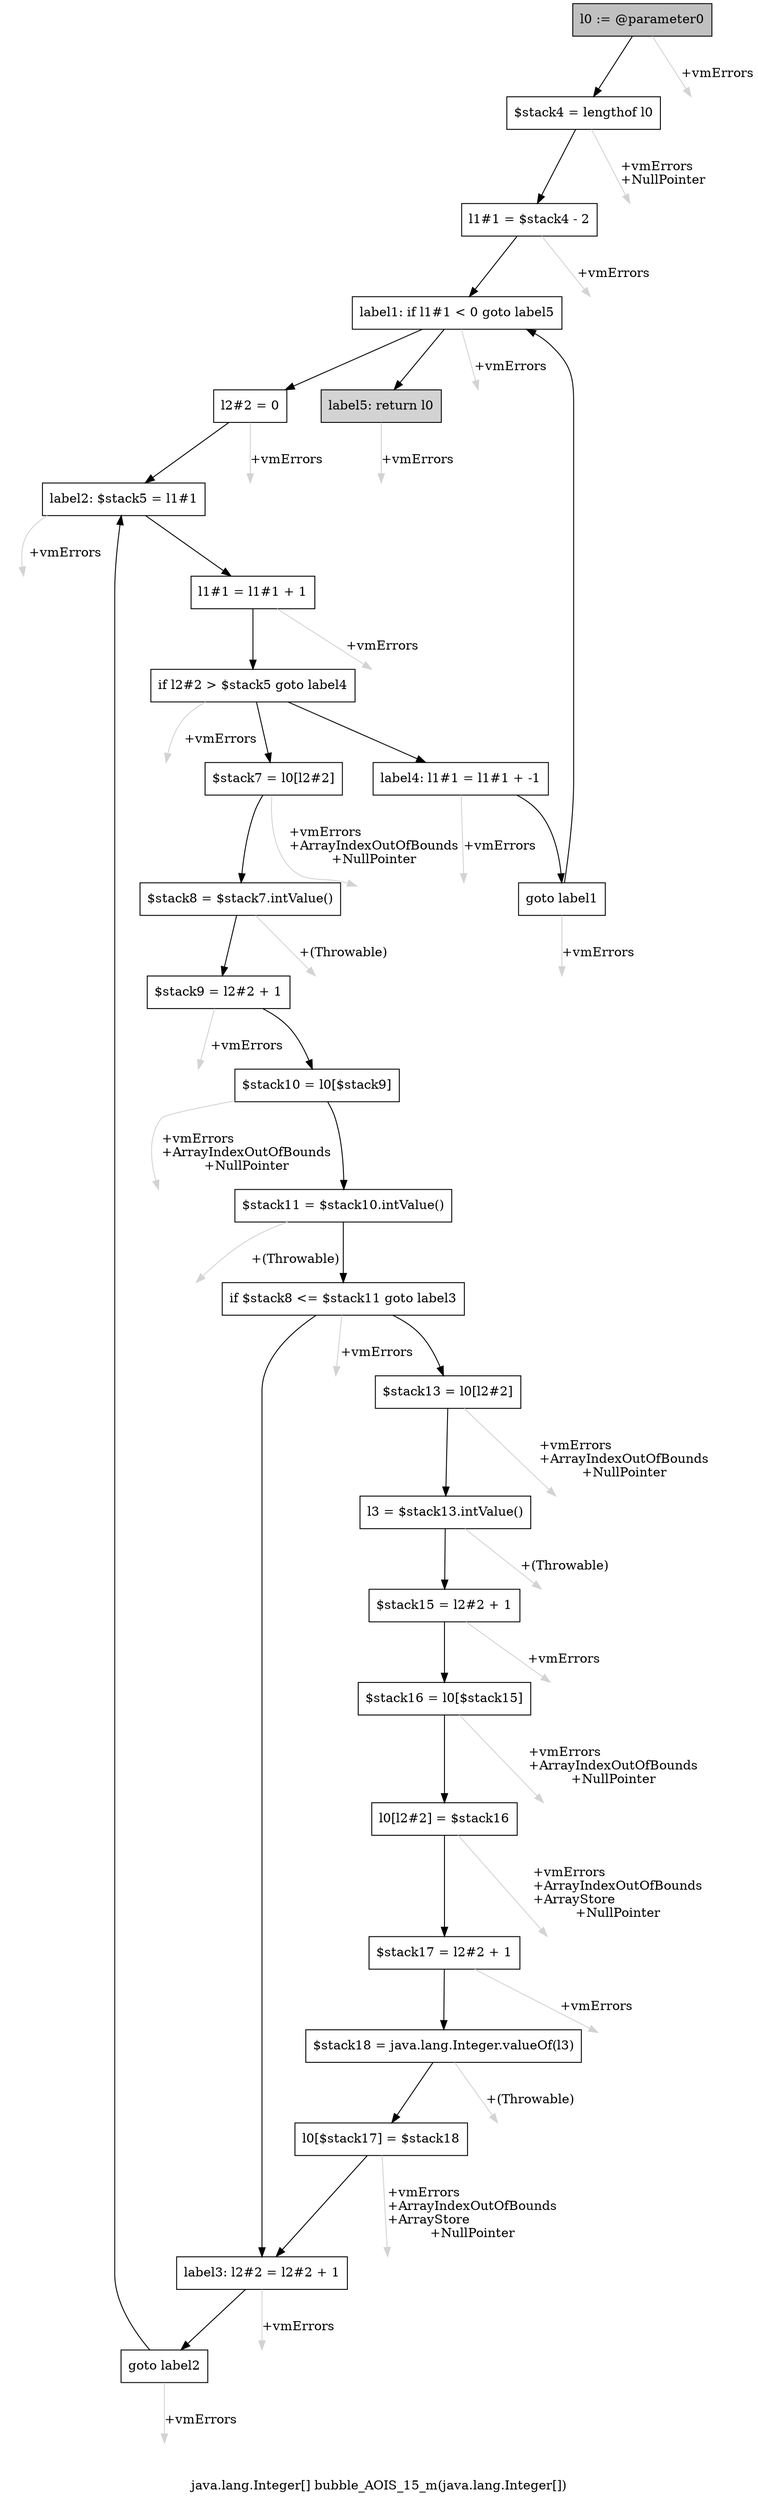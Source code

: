 digraph "java.lang.Integer[] bubble_AOIS_15_m(java.lang.Integer[])" {
    label="java.lang.Integer[] bubble_AOIS_15_m(java.lang.Integer[])";
    node [shape=box];
    "0" [style=filled,fillcolor=gray,label="l0 := @parameter0",];
    "1" [label="$stack4 = lengthof l0",];
    "0"->"1" [color=black,];
    "27" [style=invis,label="Esc",];
    "0"->"27" [color=lightgray,label="\l+vmErrors",];
    "2" [label="l1#1 = $stack4 - 2",];
    "1"->"2" [color=black,];
    "28" [style=invis,label="Esc",];
    "1"->"28" [color=lightgray,label="\l+vmErrors\l+NullPointer",];
    "3" [label="label1: if l1#1 < 0 goto label5",];
    "2"->"3" [color=black,];
    "29" [style=invis,label="Esc",];
    "2"->"29" [color=lightgray,label="\l+vmErrors",];
    "4" [label="l2#2 = 0",];
    "3"->"4" [color=black,];
    "26" [style=filled,fillcolor=lightgray,label="label5: return l0",];
    "3"->"26" [color=black,];
    "30" [style=invis,label="Esc",];
    "3"->"30" [color=lightgray,label="\l+vmErrors",];
    "5" [label="label2: $stack5 = l1#1",];
    "4"->"5" [color=black,];
    "31" [style=invis,label="Esc",];
    "4"->"31" [color=lightgray,label="\l+vmErrors",];
    "6" [label="l1#1 = l1#1 + 1",];
    "5"->"6" [color=black,];
    "32" [style=invis,label="Esc",];
    "5"->"32" [color=lightgray,label="\l+vmErrors",];
    "7" [label="if l2#2 > $stack5 goto label4",];
    "6"->"7" [color=black,];
    "33" [style=invis,label="Esc",];
    "6"->"33" [color=lightgray,label="\l+vmErrors",];
    "8" [label="$stack7 = l0[l2#2]",];
    "7"->"8" [color=black,];
    "24" [label="label4: l1#1 = l1#1 + -1",];
    "7"->"24" [color=black,];
    "34" [style=invis,label="Esc",];
    "7"->"34" [color=lightgray,label="\l+vmErrors",];
    "9" [label="$stack8 = $stack7.intValue()",];
    "8"->"9" [color=black,];
    "35" [style=invis,label="Esc",];
    "8"->"35" [color=lightgray,label="\l+vmErrors\l+ArrayIndexOutOfBounds\l+NullPointer",];
    "10" [label="$stack9 = l2#2 + 1",];
    "9"->"10" [color=black,];
    "36" [style=invis,label="Esc",];
    "9"->"36" [color=lightgray,label="\l+(Throwable)",];
    "11" [label="$stack10 = l0[$stack9]",];
    "10"->"11" [color=black,];
    "37" [style=invis,label="Esc",];
    "10"->"37" [color=lightgray,label="\l+vmErrors",];
    "12" [label="$stack11 = $stack10.intValue()",];
    "11"->"12" [color=black,];
    "38" [style=invis,label="Esc",];
    "11"->"38" [color=lightgray,label="\l+vmErrors\l+ArrayIndexOutOfBounds\l+NullPointer",];
    "13" [label="if $stack8 <= $stack11 goto label3",];
    "12"->"13" [color=black,];
    "39" [style=invis,label="Esc",];
    "12"->"39" [color=lightgray,label="\l+(Throwable)",];
    "14" [label="$stack13 = l0[l2#2]",];
    "13"->"14" [color=black,];
    "22" [label="label3: l2#2 = l2#2 + 1",];
    "13"->"22" [color=black,];
    "40" [style=invis,label="Esc",];
    "13"->"40" [color=lightgray,label="\l+vmErrors",];
    "15" [label="l3 = $stack13.intValue()",];
    "14"->"15" [color=black,];
    "41" [style=invis,label="Esc",];
    "14"->"41" [color=lightgray,label="\l+vmErrors\l+ArrayIndexOutOfBounds\l+NullPointer",];
    "16" [label="$stack15 = l2#2 + 1",];
    "15"->"16" [color=black,];
    "42" [style=invis,label="Esc",];
    "15"->"42" [color=lightgray,label="\l+(Throwable)",];
    "17" [label="$stack16 = l0[$stack15]",];
    "16"->"17" [color=black,];
    "43" [style=invis,label="Esc",];
    "16"->"43" [color=lightgray,label="\l+vmErrors",];
    "18" [label="l0[l2#2] = $stack16",];
    "17"->"18" [color=black,];
    "44" [style=invis,label="Esc",];
    "17"->"44" [color=lightgray,label="\l+vmErrors\l+ArrayIndexOutOfBounds\l+NullPointer",];
    "19" [label="$stack17 = l2#2 + 1",];
    "18"->"19" [color=black,];
    "45" [style=invis,label="Esc",];
    "18"->"45" [color=lightgray,label="\l+vmErrors\l+ArrayIndexOutOfBounds\l+ArrayStore\l+NullPointer",];
    "20" [label="$stack18 = java.lang.Integer.valueOf(l3)",];
    "19"->"20" [color=black,];
    "46" [style=invis,label="Esc",];
    "19"->"46" [color=lightgray,label="\l+vmErrors",];
    "21" [label="l0[$stack17] = $stack18",];
    "20"->"21" [color=black,];
    "47" [style=invis,label="Esc",];
    "20"->"47" [color=lightgray,label="\l+(Throwable)",];
    "21"->"22" [color=black,];
    "48" [style=invis,label="Esc",];
    "21"->"48" [color=lightgray,label="\l+vmErrors\l+ArrayIndexOutOfBounds\l+ArrayStore\l+NullPointer",];
    "23" [label="goto label2",];
    "22"->"23" [color=black,];
    "49" [style=invis,label="Esc",];
    "22"->"49" [color=lightgray,label="\l+vmErrors",];
    "23"->"5" [color=black,];
    "50" [style=invis,label="Esc",];
    "23"->"50" [color=lightgray,label="\l+vmErrors",];
    "25" [label="goto label1",];
    "24"->"25" [color=black,];
    "51" [style=invis,label="Esc",];
    "24"->"51" [color=lightgray,label="\l+vmErrors",];
    "25"->"3" [color=black,];
    "52" [style=invis,label="Esc",];
    "25"->"52" [color=lightgray,label="\l+vmErrors",];
    "53" [style=invis,label="Esc",];
    "26"->"53" [color=lightgray,label="\l+vmErrors",];
}
